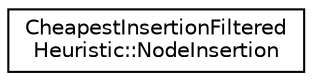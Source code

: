 digraph "Graphical Class Hierarchy"
{
 // LATEX_PDF_SIZE
  edge [fontname="Helvetica",fontsize="10",labelfontname="Helvetica",labelfontsize="10"];
  node [fontname="Helvetica",fontsize="10",shape=record];
  rankdir="LR";
  Node0 [label="CheapestInsertionFiltered\lHeuristic::NodeInsertion",height=0.2,width=0.4,color="black", fillcolor="white", style="filled",URL="$structoperations__research_1_1_cheapest_insertion_filtered_heuristic_1_1_node_insertion.html",tooltip=" "];
}
